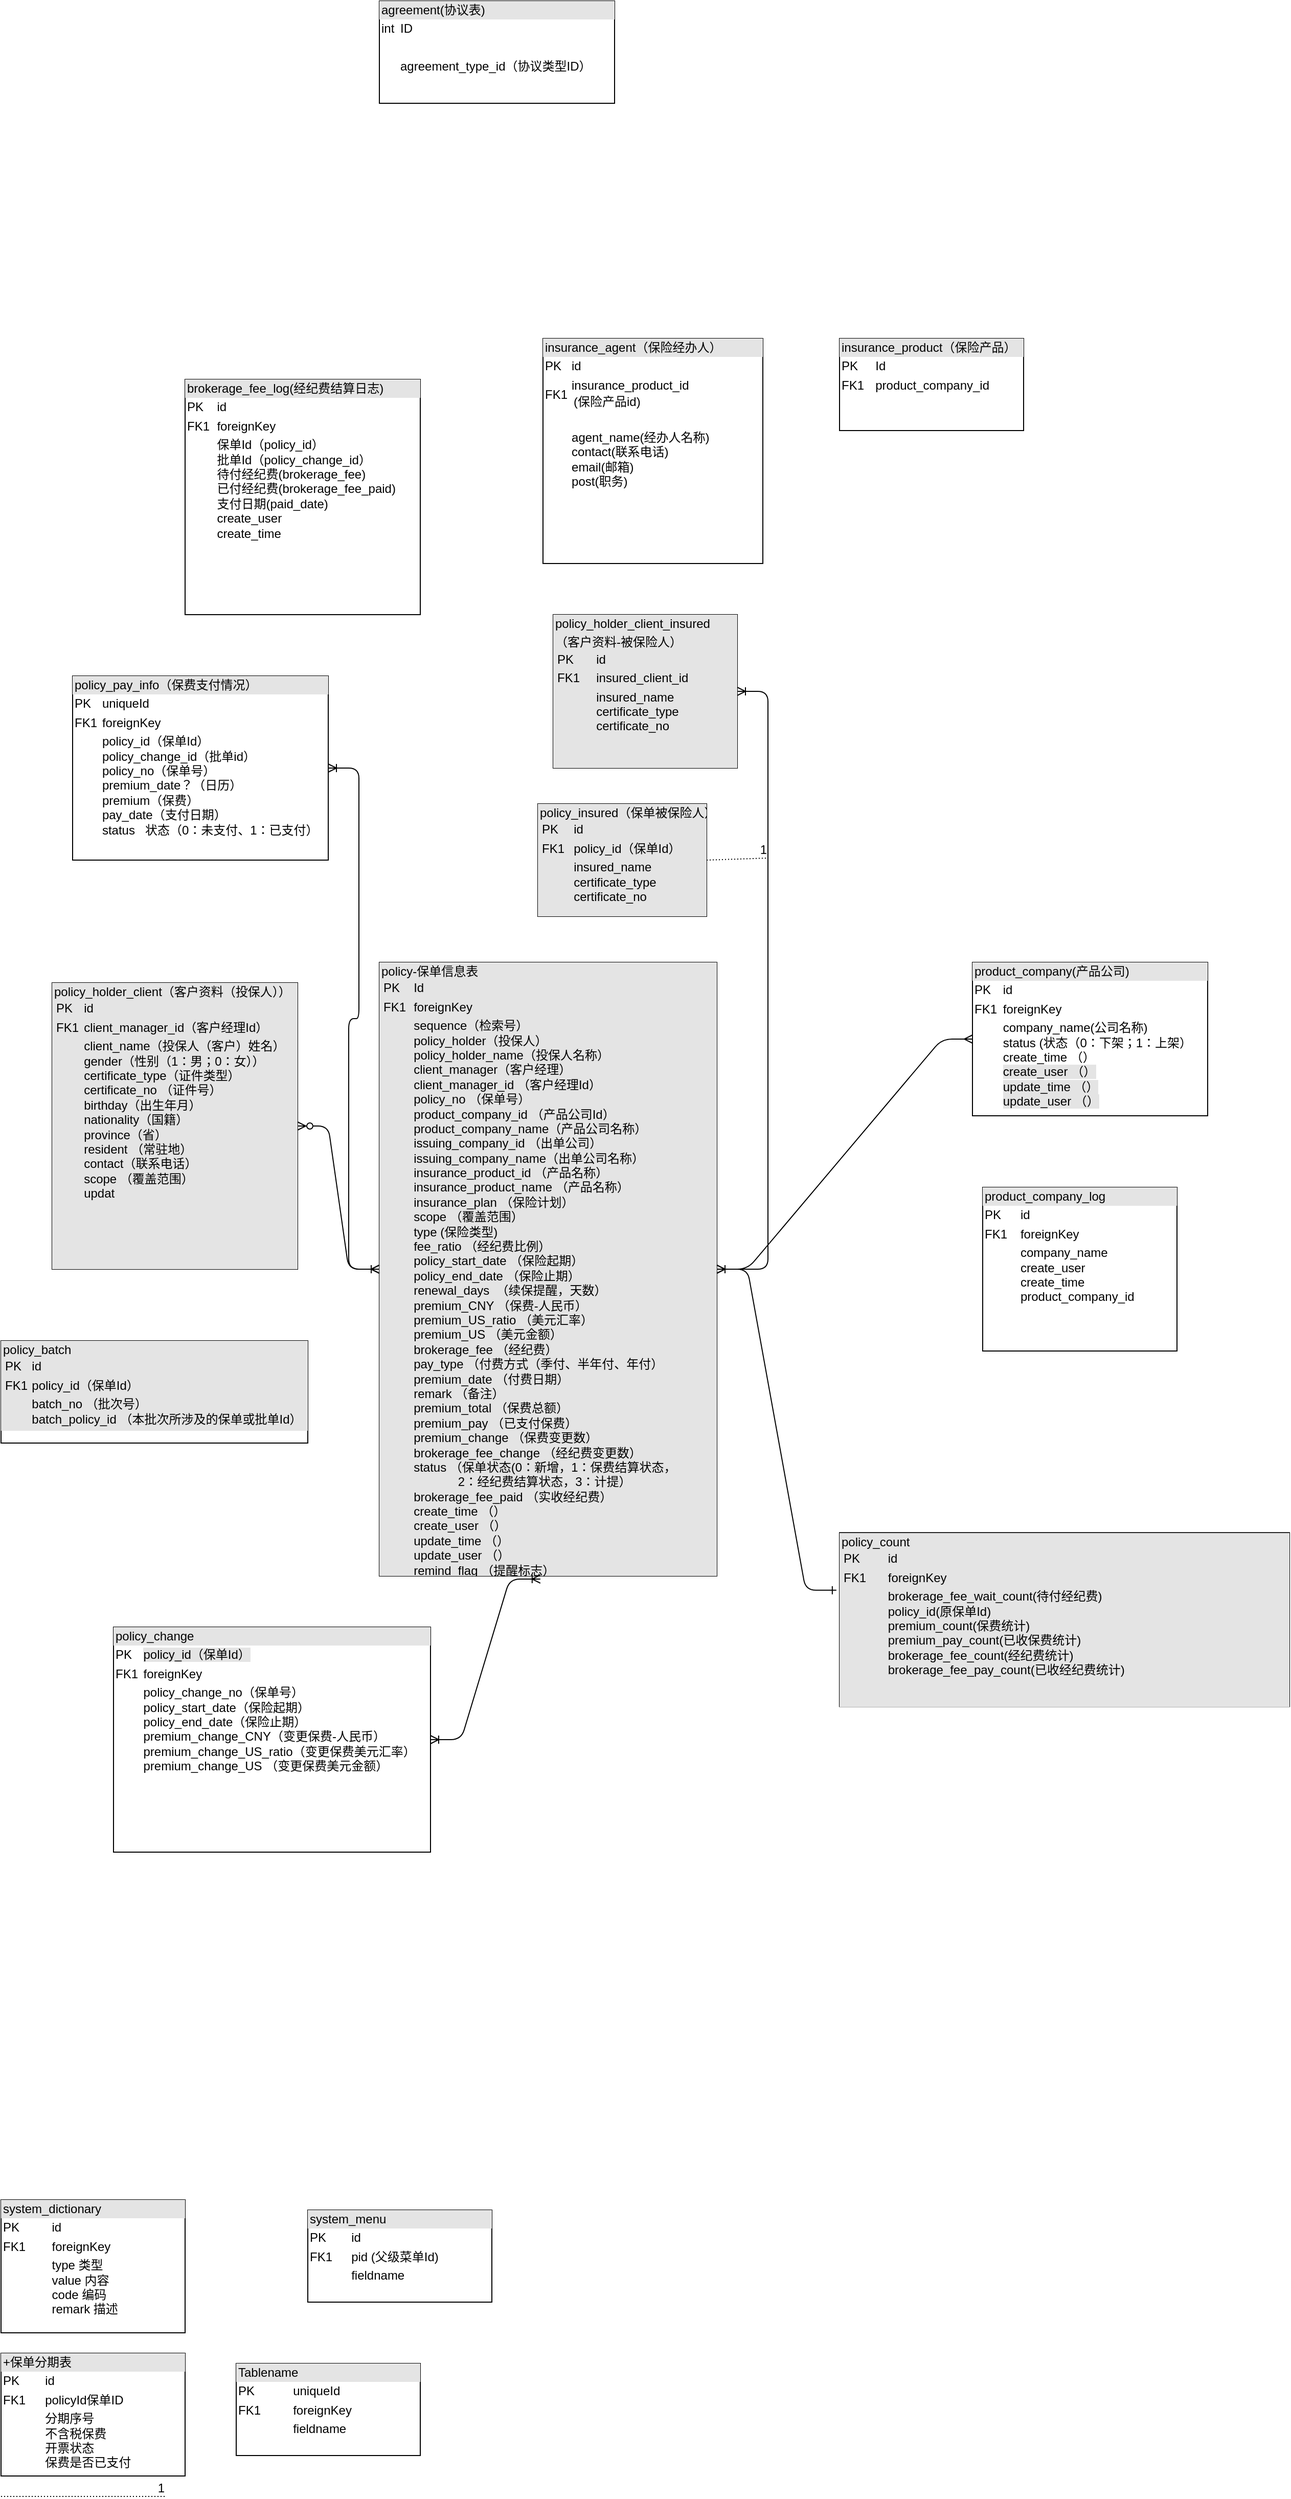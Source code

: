 <mxfile version="12.4.8" type="github" pages="2">
  <diagram id="7FySgdGSZC3azZEk2Vnn" name="Page-1">
    <mxGraphModel dx="4200" dy="2353" grid="1" gridSize="10" guides="1" tooltips="1" connect="1" arrows="1" fold="1" page="1" pageScale="1" pageWidth="1654" pageHeight="1169" math="0" shadow="0">
      <root>
        <mxCell id="0"/>
        <mxCell id="1" parent="0"/>
        <mxCell id="LqdO3uqNpmK8e5yR4SRH-5" value="&lt;div style=&quot;box-sizing: border-box ; width: 100% ; background: #e4e4e4 ; padding: 2px&quot;&gt;agreement(协议表)&lt;/div&gt;&lt;table style=&quot;width: 100% ; font-size: 1em&quot; cellpadding=&quot;2&quot; cellspacing=&quot;0&quot;&gt;&lt;tbody&gt;&lt;tr&gt;&lt;td&gt;int&lt;/td&gt;&lt;td&gt;ID&lt;/td&gt;&lt;/tr&gt;&lt;tr&gt;&lt;td&gt;&lt;br&gt;&lt;/td&gt;&lt;td&gt;&lt;br&gt;&lt;/td&gt;&lt;/tr&gt;&lt;tr&gt;&lt;td&gt;&lt;/td&gt;&lt;td&gt;agreement_type_id（协议类型ID）&lt;br&gt;&lt;br&gt;&lt;/td&gt;&lt;/tr&gt;&lt;/tbody&gt;&lt;/table&gt;" style="verticalAlign=top;align=left;overflow=fill;html=1;" parent="1" vertex="1">
          <mxGeometry x="-1030" y="-460" width="230" height="100" as="geometry"/>
        </mxCell>
        <mxCell id="6H1ZUyYsbKM88KtSM8RW-1" value="&lt;div style=&quot;box-sizing: border-box ; width: 100% ; background: #e4e4e4 ; padding: 2px&quot;&gt;brokerage_fee_log(经纪费结算日志)&lt;/div&gt;&lt;table style=&quot;width: 100% ; font-size: 1em&quot; cellpadding=&quot;2&quot; cellspacing=&quot;0&quot;&gt;&lt;tbody&gt;&lt;tr&gt;&lt;td&gt;PK&lt;/td&gt;&lt;td&gt;id&lt;/td&gt;&lt;/tr&gt;&lt;tr&gt;&lt;td&gt;FK1&lt;/td&gt;&lt;td&gt;foreignKey&lt;/td&gt;&lt;/tr&gt;&lt;tr&gt;&lt;td&gt;&lt;/td&gt;&lt;td&gt;保单Id（policy_id）&lt;br&gt;批单Id（policy_change_id）&lt;br&gt;待付经纪费(brokerage_fee)&lt;br&gt;已付经纪费(brokerage_fee_paid)&lt;br&gt;支付日期(paid_date)&lt;br&gt;create_user&lt;br&gt;create_time&lt;br&gt;&lt;br&gt;&lt;/td&gt;&lt;/tr&gt;&lt;/tbody&gt;&lt;/table&gt;" style="verticalAlign=top;align=left;overflow=fill;html=1;" parent="1" vertex="1">
          <mxGeometry x="-1220" y="-90" width="230" height="230" as="geometry"/>
        </mxCell>
        <mxCell id="6H1ZUyYsbKM88KtSM8RW-2" value="&lt;div style=&quot;box-sizing: border-box ; width: 100% ; background: #e4e4e4 ; padding: 2px&quot;&gt;insurance_agent（保险经办人）&lt;br&gt;&lt;/div&gt;&lt;table style=&quot;width: 100% ; font-size: 1em&quot; cellpadding=&quot;2&quot; cellspacing=&quot;0&quot;&gt;&lt;tbody&gt;&lt;tr&gt;&lt;td&gt;PK&lt;/td&gt;&lt;td&gt;id&lt;br&gt;&lt;/td&gt;&lt;/tr&gt;&lt;tr&gt;&lt;td&gt;FK1&lt;/td&gt;&lt;td&gt;insurance_product_id&lt;table cellpadding=&quot;2&quot; cellspacing=&quot;0&quot; style=&quot;font-size: 1em ; width: 230px&quot;&gt;&lt;tbody&gt;&lt;tr&gt;&lt;td&gt;(保险产品id)&lt;/td&gt;&lt;/tr&gt;&lt;/tbody&gt;&lt;/table&gt;&lt;/td&gt;&lt;/tr&gt;&lt;tr&gt;&lt;td&gt;&lt;br&gt;&lt;/td&gt;&lt;td&gt;&lt;br&gt;agent_name(经办人名称)&lt;br&gt;contact(联系电话)&lt;br&gt;email(邮箱)&lt;br&gt;post(职务)&lt;br&gt;&lt;br&gt;&lt;/td&gt;&lt;/tr&gt;&lt;/tbody&gt;&lt;/table&gt;" style="verticalAlign=top;align=left;overflow=fill;html=1;" parent="1" vertex="1">
          <mxGeometry x="-870" y="-130" width="215" height="220" as="geometry"/>
        </mxCell>
        <mxCell id="6H1ZUyYsbKM88KtSM8RW-3" value="&lt;div style=&quot;box-sizing: border-box ; width: 100% ; background: #e4e4e4 ; padding: 2px&quot;&gt;insurance_product（保险产品）&lt;br&gt;&lt;/div&gt;&lt;table style=&quot;width: 100% ; font-size: 1em&quot; cellpadding=&quot;2&quot; cellspacing=&quot;0&quot;&gt;&lt;tbody&gt;&lt;tr&gt;&lt;td&gt;PK&lt;/td&gt;&lt;td&gt;Id&lt;/td&gt;&lt;/tr&gt;&lt;tr&gt;&lt;td&gt;FK1&lt;/td&gt;&lt;td&gt;product_company_id&lt;/td&gt;&lt;/tr&gt;&lt;tr&gt;&lt;td&gt;&lt;/td&gt;&lt;td&gt;&lt;br&gt;&lt;br&gt;&lt;/td&gt;&lt;/tr&gt;&lt;/tbody&gt;&lt;/table&gt;" style="verticalAlign=top;align=left;overflow=fill;html=1;" parent="1" vertex="1">
          <mxGeometry x="-580" y="-130" width="180" height="90" as="geometry"/>
        </mxCell>
        <mxCell id="6H1ZUyYsbKM88KtSM8RW-4" value="&lt;div style=&quot;box-sizing: border-box ; width: 100% ; background: #e4e4e4 ; padding: 2px&quot;&gt;policy_pay_info（保费支付情况）&lt;br&gt;&lt;/div&gt;&lt;table style=&quot;width: 100% ; font-size: 1em&quot; cellpadding=&quot;2&quot; cellspacing=&quot;0&quot;&gt;&lt;tbody&gt;&lt;tr&gt;&lt;td&gt;PK&lt;/td&gt;&lt;td&gt;uniqueId&lt;/td&gt;&lt;/tr&gt;&lt;tr&gt;&lt;td&gt;FK1&lt;/td&gt;&lt;td&gt;foreignKey&lt;br&gt;&lt;/td&gt;&lt;/tr&gt;&lt;tr&gt;&lt;td&gt;&lt;br&gt;&lt;/td&gt;&lt;td&gt;policy_id（保单Id）&lt;br&gt;policy_change_id（批单id）&lt;br&gt;policy_no（保单号）&lt;br&gt;premium_date？（日历）&lt;br&gt;premium（保费）&lt;br&gt;pay_date（支付日期）&lt;br&gt;status&amp;nbsp; &amp;nbsp;状态（0：未支付、1：已支付）&lt;br&gt;&lt;br&gt;&lt;/td&gt;&lt;/tr&gt;&lt;/tbody&gt;&lt;/table&gt;" style="verticalAlign=top;align=left;overflow=fill;html=1;" parent="1" vertex="1">
          <mxGeometry x="-1330" y="200" width="250" height="180" as="geometry"/>
        </mxCell>
        <mxCell id="6H1ZUyYsbKM88KtSM8RW-7" value="&lt;div style=&quot;box-sizing: border-box ; width: 100% ; background: #e4e4e4 ; padding: 2px&quot;&gt;policy_insured（保单被保险人）&lt;table cellpadding=&quot;2&quot; cellspacing=&quot;0&quot; style=&quot;font-size: 1em ; width: 100%&quot;&gt;&lt;tbody&gt;&lt;tr&gt;&lt;td&gt;PK&lt;/td&gt;&lt;td&gt;id&lt;/td&gt;&lt;/tr&gt;&lt;tr&gt;&lt;td&gt;FK1&lt;/td&gt;&lt;td&gt;policy_id（保单Id）&lt;br&gt;&lt;/td&gt;&lt;/tr&gt;&lt;tr&gt;&lt;td&gt;&lt;/td&gt;&lt;td&gt;insured_name&lt;br&gt;certificate_type&lt;br&gt;certificate_no&lt;br&gt;&lt;br&gt;&lt;/td&gt;&lt;/tr&gt;&lt;/tbody&gt;&lt;/table&gt;&lt;/div&gt;" style="verticalAlign=top;align=left;overflow=fill;html=1;" parent="1" vertex="1">
          <mxGeometry x="-875" y="325" width="165" height="110" as="geometry"/>
        </mxCell>
        <mxCell id="6H1ZUyYsbKM88KtSM8RW-8" value="&lt;div style=&quot;box-sizing: border-box ; width: 100% ; background: #e4e4e4 ; padding: 2px&quot;&gt;policy_holder_client_insured&lt;/div&gt;&lt;div style=&quot;box-sizing: border-box ; width: 100% ; background: #e4e4e4 ; padding: 2px&quot;&gt;（客户资料-被保险人）&lt;table cellpadding=&quot;2&quot; cellspacing=&quot;0&quot; style=&quot;font-size: 1em ; width: 100%&quot;&gt;&lt;tbody&gt;&lt;tr&gt;&lt;td&gt;PK&lt;/td&gt;&lt;td&gt;id&lt;/td&gt;&lt;/tr&gt;&lt;tr&gt;&lt;td&gt;FK1&lt;/td&gt;&lt;td&gt;insured_client_id&lt;br&gt;&lt;/td&gt;&lt;/tr&gt;&lt;tr&gt;&lt;td&gt;&lt;/td&gt;&lt;td&gt;insured_name&lt;br&gt;certificate_type&lt;br&gt;certificate_no&lt;br&gt;&lt;br&gt;&lt;br&gt;&lt;/td&gt;&lt;/tr&gt;&lt;/tbody&gt;&lt;/table&gt;&lt;/div&gt;" style="verticalAlign=top;align=left;overflow=fill;html=1;" parent="1" vertex="1">
          <mxGeometry x="-860" y="140" width="180" height="150" as="geometry"/>
        </mxCell>
        <mxCell id="6H1ZUyYsbKM88KtSM8RW-9" value="&lt;div style=&quot;box-sizing: border-box ; width: 100% ; background: #e4e4e4 ; padding: 2px&quot;&gt;policy_holder_client（客户资料（投保人））&lt;table cellpadding=&quot;2&quot; cellspacing=&quot;0&quot; style=&quot;font-size: 1em ; width: 100%&quot;&gt;&lt;tbody&gt;&lt;tr&gt;&lt;td&gt;PK&lt;/td&gt;&lt;td&gt;id&lt;/td&gt;&lt;/tr&gt;&lt;tr&gt;&lt;td&gt;FK1&lt;/td&gt;&lt;td&gt;client_manager_id（客户经理Id）&lt;br&gt;&lt;/td&gt;&lt;/tr&gt;&lt;tr&gt;&lt;td&gt;&lt;/td&gt;&lt;td&gt;client_name（投保人（客户）姓名）&lt;br&gt;gender（性别（1：男；0：女））&lt;br&gt;certificate_type（证件类型）&lt;br&gt;certificate_no （证件号）&lt;br&gt;birthday（出生年月）&lt;br&gt;nationality（国籍）&lt;br&gt;province（省）&lt;br&gt;resident （常驻地）&lt;br&gt;contact（联系电话）&lt;br&gt;scope （覆盖范围）&lt;br&gt;updat&lt;br&gt;&lt;br&gt;&lt;br&gt;&lt;br&gt;&lt;br&gt;&lt;br&gt;&lt;br&gt;&lt;br&gt;&lt;br&gt;&lt;/td&gt;&lt;/tr&gt;&lt;/tbody&gt;&lt;/table&gt;&lt;/div&gt;" style="verticalAlign=top;align=left;overflow=fill;html=1;" parent="1" vertex="1">
          <mxGeometry x="-1350" y="500" width="240" height="280" as="geometry"/>
        </mxCell>
        <mxCell id="6H1ZUyYsbKM88KtSM8RW-12" value="&lt;div style=&quot;box-sizing: border-box ; width: 100% ; background: #e4e4e4 ; padding: 2px&quot;&gt;policy-保单信息表&lt;table cellpadding=&quot;2&quot; cellspacing=&quot;0&quot; style=&quot;font-size: 1em ; width: 100%&quot;&gt;&lt;tbody&gt;&lt;tr&gt;&lt;td&gt;PK&lt;/td&gt;&lt;td&gt;Id&lt;/td&gt;&lt;/tr&gt;&lt;tr&gt;&lt;td&gt;FK1&lt;/td&gt;&lt;td&gt;foreignKey&lt;/td&gt;&lt;/tr&gt;&lt;tr&gt;&lt;td&gt;&lt;/td&gt;&lt;td&gt;sequence（检索号）&lt;br&gt;policy_holder（投保人）&lt;br&gt;policy_holder_name（投保人名称）&lt;br&gt;client_manager（客户经理）&lt;br&gt;client_manager_id （客户经理Id）&lt;br&gt;policy_no （保单号）&lt;br&gt;product_company_id （产品公司Id）&lt;br&gt;product_company_name（产品公司名称）&lt;br&gt;issuing_company_id （出单公司）&lt;br&gt;issuing_company_name（出单公司名称）&lt;br&gt;insurance_product_id （产品名称）&lt;br&gt;insurance_product_name （产品名称）&lt;br&gt;insurance_plan （保险计划）&lt;br&gt;scope （覆盖范围）&lt;br&gt;type (保险类型)&lt;br&gt;fee_ratio （经纪费比例）&lt;br&gt;policy_start_date （保险起期）&lt;br&gt;policy_end_date （保险止期）&lt;br&gt;renewal_days&amp;nbsp; （续保提醒，天数）&lt;br&gt;premium_CNY （保费-人民币）&lt;br&gt;premium_US_ratio （美元汇率）&lt;br&gt;premium_US （美元金额）&lt;br&gt;brokerage_fee （经纪费）&lt;br&gt;pay_type （付费方式（季付、半年付、年付）&lt;br&gt;premium_date （付费日期）&lt;br&gt;remark （备注）&lt;br&gt;premium_total （保费总额）&lt;br&gt;premium_pay （已支付保费）&lt;br&gt;premium_change （保费变更数）&lt;br&gt;brokerage_fee_change （经纪费变更数）&lt;br&gt;status （保单状态(0：新增，1：保费结算状态，&lt;br&gt;&amp;nbsp; &amp;nbsp; &amp;nbsp; &amp;nbsp; &amp;nbsp; &amp;nbsp; &amp;nbsp;2：经纪费结算状态，3：计提）&lt;br&gt;brokerage_fee_paid （实收经纪费）&lt;br&gt;create_time （）&lt;br&gt;create_user （）&lt;br&gt;update_time （）&lt;br&gt;update_user （）&lt;br&gt;remind_flag （提醒标志）&lt;br&gt;&lt;br&gt;&lt;br&gt;&lt;br&gt;&lt;br&gt;&lt;br&gt;&lt;/td&gt;&lt;/tr&gt;&lt;/tbody&gt;&lt;/table&gt;&lt;/div&gt;" style="verticalAlign=top;align=left;overflow=fill;html=1;" parent="1" vertex="1">
          <mxGeometry x="-1030" y="480" width="330" height="600" as="geometry"/>
        </mxCell>
        <mxCell id="6H1ZUyYsbKM88KtSM8RW-13" value="&lt;div style=&quot;box-sizing: border-box ; width: 100% ; background: #e4e4e4 ; padding: 2px&quot;&gt;policy_batch&lt;table cellpadding=&quot;2&quot; cellspacing=&quot;0&quot; style=&quot;font-size: 1em ; width: 100%&quot;&gt;&lt;tbody&gt;&lt;tr&gt;&lt;td&gt;PK&lt;/td&gt;&lt;td&gt;id&lt;/td&gt;&lt;/tr&gt;&lt;tr&gt;&lt;td&gt;FK1&lt;/td&gt;&lt;td&gt;policy_id（保单Id）&lt;br&gt;&lt;/td&gt;&lt;/tr&gt;&lt;tr&gt;&lt;td&gt;&lt;/td&gt;&lt;td&gt;batch_no （批次号）&lt;br&gt;batch_policy_id （本批次所涉及的保单或批单Id）&lt;br&gt;&lt;/td&gt;&lt;/tr&gt;&lt;/tbody&gt;&lt;/table&gt;&lt;/div&gt;" style="verticalAlign=top;align=left;overflow=fill;html=1;" parent="1" vertex="1">
          <mxGeometry x="-1400" y="850" width="300" height="100" as="geometry"/>
        </mxCell>
        <mxCell id="6H1ZUyYsbKM88KtSM8RW-14" value="&lt;div style=&quot;box-sizing: border-box ; width: 100% ; background: #e4e4e4 ; padding: 2px&quot;&gt;policy_change&lt;br&gt;&lt;/div&gt;&lt;table style=&quot;width: 100% ; font-size: 1em&quot; cellpadding=&quot;2&quot; cellspacing=&quot;0&quot;&gt;&lt;tbody&gt;&lt;tr&gt;&lt;td&gt;PK&lt;/td&gt;&lt;td&gt;&lt;span style=&quot;background-color: rgb(228 , 228 , 228)&quot;&gt;policy_id（保单Id）&lt;/span&gt;&lt;br&gt;&lt;/td&gt;&lt;/tr&gt;&lt;tr&gt;&lt;td&gt;FK1&lt;/td&gt;&lt;td&gt;foreignKey&lt;/td&gt;&lt;/tr&gt;&lt;tr&gt;&lt;td&gt;&lt;/td&gt;&lt;td&gt;policy_change_no（保单号）&lt;br&gt;policy_start_date（保险起期）&lt;br&gt;policy_end_date（保险止期）&lt;br&gt;premium_change_CNY（变更保费-人民币）&lt;br&gt;premium_change_US_ratio（变更保费美元汇率）&lt;br&gt;premium_change_US （变更保费美元金额）&lt;br&gt;&lt;/td&gt;&lt;/tr&gt;&lt;/tbody&gt;&lt;/table&gt;" style="verticalAlign=top;align=left;overflow=fill;html=1;" parent="1" vertex="1">
          <mxGeometry x="-1290" y="1130" width="310" height="220" as="geometry"/>
        </mxCell>
        <mxCell id="6H1ZUyYsbKM88KtSM8RW-17" value="&lt;div style=&quot;box-sizing: border-box ; width: 100% ; background: #e4e4e4 ; padding: 2px&quot;&gt;product_company(产品公司)&lt;/div&gt;&lt;table style=&quot;width: 100% ; font-size: 1em&quot; cellpadding=&quot;2&quot; cellspacing=&quot;0&quot;&gt;&lt;tbody&gt;&lt;tr&gt;&lt;td&gt;PK&lt;/td&gt;&lt;td&gt;id&lt;/td&gt;&lt;/tr&gt;&lt;tr&gt;&lt;td&gt;FK1&lt;/td&gt;&lt;td&gt;foreignKey&lt;/td&gt;&lt;/tr&gt;&lt;tr&gt;&lt;td&gt;&lt;/td&gt;&lt;td&gt;company_name(公司名称)&lt;br&gt;status (状态（0：下架；1：上架）&lt;br&gt;create_time （）&lt;br style=&quot;background-color: rgb(228 , 228 , 228)&quot;&gt;&lt;span style=&quot;background-color: rgb(228 , 228 , 228)&quot;&gt;create_user （）&lt;/span&gt;&lt;br style=&quot;background-color: rgb(228 , 228 , 228)&quot;&gt;&lt;span style=&quot;background-color: rgb(228 , 228 , 228)&quot;&gt;update_time （）&lt;/span&gt;&lt;br style=&quot;background-color: rgb(228 , 228 , 228)&quot;&gt;&lt;span style=&quot;background-color: rgb(228 , 228 , 228)&quot;&gt;update_user （）&lt;/span&gt;&lt;br&gt;&lt;/td&gt;&lt;/tr&gt;&lt;/tbody&gt;&lt;/table&gt;" style="verticalAlign=top;align=left;overflow=fill;html=1;" parent="1" vertex="1">
          <mxGeometry x="-450" y="480" width="230" height="150" as="geometry"/>
        </mxCell>
        <mxCell id="6H1ZUyYsbKM88KtSM8RW-18" value="&lt;div style=&quot;box-sizing: border-box ; width: 100% ; background: #e4e4e4 ; padding: 2px&quot;&gt;product_company_log&lt;br&gt;&lt;/div&gt;&lt;table style=&quot;width: 100% ; font-size: 1em&quot; cellpadding=&quot;2&quot; cellspacing=&quot;0&quot;&gt;&lt;tbody&gt;&lt;tr&gt;&lt;td&gt;PK&lt;/td&gt;&lt;td&gt;id&lt;/td&gt;&lt;/tr&gt;&lt;tr&gt;&lt;td&gt;FK1&lt;/td&gt;&lt;td&gt;foreignKey&lt;/td&gt;&lt;/tr&gt;&lt;tr&gt;&lt;td&gt;&lt;/td&gt;&lt;td&gt;company_name&lt;br&gt;create_user&lt;br&gt;create_time&lt;br&gt;product_company_id&lt;br&gt;&lt;br&gt;&lt;/td&gt;&lt;/tr&gt;&lt;/tbody&gt;&lt;/table&gt;" style="verticalAlign=top;align=left;overflow=fill;html=1;" parent="1" vertex="1">
          <mxGeometry x="-440" y="700" width="190" height="160" as="geometry"/>
        </mxCell>
        <mxCell id="6H1ZUyYsbKM88KtSM8RW-19" value="&lt;div style=&quot;box-sizing: border-box ; width: 100% ; background: #e4e4e4 ; padding: 2px&quot;&gt;policy_count&lt;table cellpadding=&quot;2&quot; cellspacing=&quot;0&quot; style=&quot;font-size: 1em ; width: 100%&quot;&gt;&lt;tbody&gt;&lt;tr&gt;&lt;td&gt;PK&lt;/td&gt;&lt;td&gt;id&lt;/td&gt;&lt;/tr&gt;&lt;tr&gt;&lt;td&gt;FK1&lt;/td&gt;&lt;td&gt;foreignKey&lt;/td&gt;&lt;/tr&gt;&lt;tr&gt;&lt;td&gt;&lt;/td&gt;&lt;td&gt;brokerage_fee_wait_count(待付经纪费)&lt;br&gt;policy_id(原保单Id)&lt;br&gt;premium_count(保费统计)&lt;br&gt;premium_pay_count(已收保费统计)&lt;br&gt;brokerage_fee_count(经纪费统计)&lt;br&gt;brokerage_fee_pay_count(已收经纪费统计)&lt;br&gt;&lt;br&gt;&lt;br&gt;&lt;/td&gt;&lt;/tr&gt;&lt;/tbody&gt;&lt;/table&gt;&lt;/div&gt;" style="verticalAlign=top;align=left;overflow=fill;html=1;" parent="1" vertex="1">
          <mxGeometry x="-580" y="1037.65" width="440" height="170" as="geometry"/>
        </mxCell>
        <mxCell id="6H1ZUyYsbKM88KtSM8RW-20" value="&lt;div style=&quot;box-sizing: border-box ; width: 100% ; background: #e4e4e4 ; padding: 2px&quot;&gt;system_dictionary&amp;nbsp;&lt;br&gt;&lt;/div&gt;&lt;table style=&quot;width: 100% ; font-size: 1em&quot; cellpadding=&quot;2&quot; cellspacing=&quot;0&quot;&gt;&lt;tbody&gt;&lt;tr&gt;&lt;td&gt;PK&lt;/td&gt;&lt;td&gt;id&lt;/td&gt;&lt;/tr&gt;&lt;tr&gt;&lt;td&gt;FK1&lt;/td&gt;&lt;td&gt;foreignKey&lt;/td&gt;&lt;/tr&gt;&lt;tr&gt;&lt;td&gt;&lt;/td&gt;&lt;td&gt;type 类型&lt;br&gt;value 内容&lt;br&gt;code 编码&lt;br&gt;remark 描述&amp;nbsp;&lt;br&gt;&lt;br&gt;&lt;/td&gt;&lt;/tr&gt;&lt;/tbody&gt;&lt;/table&gt;" style="verticalAlign=top;align=left;overflow=fill;html=1;" parent="1" vertex="1">
          <mxGeometry x="-1400" y="1690" width="180" height="130" as="geometry"/>
        </mxCell>
        <mxCell id="6H1ZUyYsbKM88KtSM8RW-21" value="&lt;div style=&quot;box-sizing: border-box ; width: 100% ; background: #e4e4e4 ; padding: 2px&quot;&gt;system_menu&lt;/div&gt;&lt;table style=&quot;width: 100% ; font-size: 1em&quot; cellpadding=&quot;2&quot; cellspacing=&quot;0&quot;&gt;&lt;tbody&gt;&lt;tr&gt;&lt;td&gt;PK&lt;/td&gt;&lt;td&gt;id&lt;/td&gt;&lt;/tr&gt;&lt;tr&gt;&lt;td&gt;FK1&lt;/td&gt;&lt;td&gt;pid (父级菜单Id)&lt;/td&gt;&lt;/tr&gt;&lt;tr&gt;&lt;td&gt;&lt;/td&gt;&lt;td&gt;fieldname&lt;/td&gt;&lt;/tr&gt;&lt;/tbody&gt;&lt;/table&gt;" style="verticalAlign=top;align=left;overflow=fill;html=1;" parent="1" vertex="1">
          <mxGeometry x="-1100" y="1700" width="180" height="90" as="geometry"/>
        </mxCell>
        <mxCell id="6H1ZUyYsbKM88KtSM8RW-22" value="&lt;div style=&quot;box-sizing: border-box ; width: 100% ; background: #e4e4e4 ; padding: 2px&quot;&gt;+保单分期表&lt;/div&gt;&lt;table style=&quot;width: 100% ; font-size: 1em&quot; cellpadding=&quot;2&quot; cellspacing=&quot;0&quot;&gt;&lt;tbody&gt;&lt;tr&gt;&lt;td&gt;PK&lt;/td&gt;&lt;td&gt;id&lt;/td&gt;&lt;/tr&gt;&lt;tr&gt;&lt;td&gt;FK1&lt;/td&gt;&lt;td&gt;policyId保单ID&lt;/td&gt;&lt;/tr&gt;&lt;tr&gt;&lt;td&gt;&lt;/td&gt;&lt;td&gt;分期序号&lt;br&gt;不含税保费&lt;br&gt;开票状态&lt;br&gt;保费是否已支付&lt;br&gt;&lt;/td&gt;&lt;/tr&gt;&lt;/tbody&gt;&lt;/table&gt;" style="verticalAlign=top;align=left;overflow=fill;html=1;" parent="1" vertex="1">
          <mxGeometry x="-1400" y="1840" width="180" height="120" as="geometry"/>
        </mxCell>
        <mxCell id="6H1ZUyYsbKM88KtSM8RW-23" value="&lt;div style=&quot;box-sizing:border-box;width:100%;background:#e4e4e4;padding:2px;&quot;&gt;Tablename&lt;/div&gt;&lt;table style=&quot;width:100%;font-size:1em;&quot; cellpadding=&quot;2&quot; cellspacing=&quot;0&quot;&gt;&lt;tr&gt;&lt;td&gt;PK&lt;/td&gt;&lt;td&gt;uniqueId&lt;/td&gt;&lt;/tr&gt;&lt;tr&gt;&lt;td&gt;FK1&lt;/td&gt;&lt;td&gt;foreignKey&lt;/td&gt;&lt;/tr&gt;&lt;tr&gt;&lt;td&gt;&lt;/td&gt;&lt;td&gt;fieldname&lt;/td&gt;&lt;/tr&gt;&lt;/table&gt;" style="verticalAlign=top;align=left;overflow=fill;html=1;" parent="1" vertex="1">
          <mxGeometry x="-1170" y="1850" width="180" height="90" as="geometry"/>
        </mxCell>
        <mxCell id="v0BBGl1ShmxaNqgcCEEs-6" value="" style="edgeStyle=entityRelationEdgeStyle;fontSize=12;html=1;endArrow=ERoneToMany;startArrow=ERoneToMany;" parent="1" source="6H1ZUyYsbKM88KtSM8RW-12" target="6H1ZUyYsbKM88KtSM8RW-8" edge="1">
          <mxGeometry width="100" height="100" relative="1" as="geometry">
            <mxPoint x="-720" y="435" as="sourcePoint"/>
            <mxPoint x="-620" y="335" as="targetPoint"/>
          </mxGeometry>
        </mxCell>
        <mxCell id="v0BBGl1ShmxaNqgcCEEs-15" value="" style="endArrow=none;html=1;rounded=0;dashed=1;dashPattern=1 2;" parent="1" edge="1">
          <mxGeometry relative="1" as="geometry">
            <mxPoint x="-1400" y="1980" as="sourcePoint"/>
            <mxPoint x="-1240" y="1980" as="targetPoint"/>
          </mxGeometry>
        </mxCell>
        <mxCell id="v0BBGl1ShmxaNqgcCEEs-16" value="1" style="resizable=0;html=1;align=right;verticalAlign=bottom;" parent="v0BBGl1ShmxaNqgcCEEs-15" connectable="0" vertex="1">
          <mxGeometry x="1" relative="1" as="geometry"/>
        </mxCell>
        <mxCell id="v0BBGl1ShmxaNqgcCEEs-17" value="" style="endArrow=none;html=1;rounded=0;dashed=1;dashPattern=1 2;exitX=1;exitY=0.5;exitDx=0;exitDy=0;" parent="1" source="6H1ZUyYsbKM88KtSM8RW-7" edge="1">
          <mxGeometry relative="1" as="geometry">
            <mxPoint x="-790" y="378.33" as="sourcePoint"/>
            <mxPoint x="-650" y="378" as="targetPoint"/>
          </mxGeometry>
        </mxCell>
        <mxCell id="v0BBGl1ShmxaNqgcCEEs-18" value="1" style="resizable=0;html=1;align=right;verticalAlign=bottom;" parent="v0BBGl1ShmxaNqgcCEEs-17" connectable="0" vertex="1">
          <mxGeometry x="1" relative="1" as="geometry"/>
        </mxCell>
        <mxCell id="v0BBGl1ShmxaNqgcCEEs-19" value="" style="edgeStyle=entityRelationEdgeStyle;fontSize=12;html=1;endArrow=ERmany;startArrow=ERmany;" parent="1" source="6H1ZUyYsbKM88KtSM8RW-12" target="6H1ZUyYsbKM88KtSM8RW-17" edge="1">
          <mxGeometry width="100" height="100" relative="1" as="geometry">
            <mxPoint x="-610" y="740" as="sourcePoint"/>
            <mxPoint x="-510" y="640" as="targetPoint"/>
          </mxGeometry>
        </mxCell>
        <mxCell id="v0BBGl1ShmxaNqgcCEEs-21" value="" style="edgeStyle=entityRelationEdgeStyle;fontSize=12;html=1;endArrow=ERoneToMany;startArrow=ERzeroToMany;" parent="1" source="6H1ZUyYsbKM88KtSM8RW-9" target="6H1ZUyYsbKM88KtSM8RW-12" edge="1">
          <mxGeometry width="100" height="100" relative="1" as="geometry">
            <mxPoint x="-1280" y="660" as="sourcePoint"/>
            <mxPoint x="-1180" y="560" as="targetPoint"/>
          </mxGeometry>
        </mxCell>
        <mxCell id="v0BBGl1ShmxaNqgcCEEs-22" value="" style="edgeStyle=entityRelationEdgeStyle;fontSize=12;html=1;endArrow=ERone;endFill=1;entryX=-0.007;entryY=0.331;entryDx=0;entryDy=0;entryPerimeter=0;" parent="1" source="6H1ZUyYsbKM88KtSM8RW-12" target="6H1ZUyYsbKM88KtSM8RW-19" edge="1">
          <mxGeometry width="100" height="100" relative="1" as="geometry">
            <mxPoint x="-1070" y="1360" as="sourcePoint"/>
            <mxPoint x="-970" y="1260" as="targetPoint"/>
          </mxGeometry>
        </mxCell>
        <mxCell id="v0BBGl1ShmxaNqgcCEEs-24" value="" style="edgeStyle=entityRelationEdgeStyle;fontSize=12;html=1;endArrow=ERoneToMany;startArrow=ERoneToMany;entryX=0.477;entryY=1.005;entryDx=0;entryDy=0;entryPerimeter=0;" parent="1" source="6H1ZUyYsbKM88KtSM8RW-14" target="6H1ZUyYsbKM88KtSM8RW-12" edge="1">
          <mxGeometry width="100" height="100" relative="1" as="geometry">
            <mxPoint x="-1030" y="1140" as="sourcePoint"/>
            <mxPoint x="-930" y="1040" as="targetPoint"/>
          </mxGeometry>
        </mxCell>
        <mxCell id="UEh6p9Jpt_CAcSgmtUNI-1" value="" style="edgeStyle=entityRelationEdgeStyle;fontSize=12;html=1;endArrow=ERoneToMany;startArrow=ERoneToMany;" edge="1" parent="1" source="6H1ZUyYsbKM88KtSM8RW-12" target="6H1ZUyYsbKM88KtSM8RW-4">
          <mxGeometry width="100" height="100" relative="1" as="geometry">
            <mxPoint x="-1190" y="470" as="sourcePoint"/>
            <mxPoint x="-1090" y="370" as="targetPoint"/>
          </mxGeometry>
        </mxCell>
      </root>
    </mxGraphModel>
  </diagram>
  <diagram id="xI2JzchMaBl9uPsw5fb4" name="Page-2">
    <mxGraphModel dx="1273" dy="592" grid="1" gridSize="10" guides="1" tooltips="1" connect="1" arrows="1" fold="1" page="1" pageScale="1" pageWidth="850" pageHeight="1100" math="0" shadow="0">
      <root>
        <mxCell id="weeqE_SlCs80IOblyiwJ-0"/>
        <mxCell id="weeqE_SlCs80IOblyiwJ-1" parent="weeqE_SlCs80IOblyiwJ-0"/>
      </root>
    </mxGraphModel>
  </diagram>
</mxfile>
